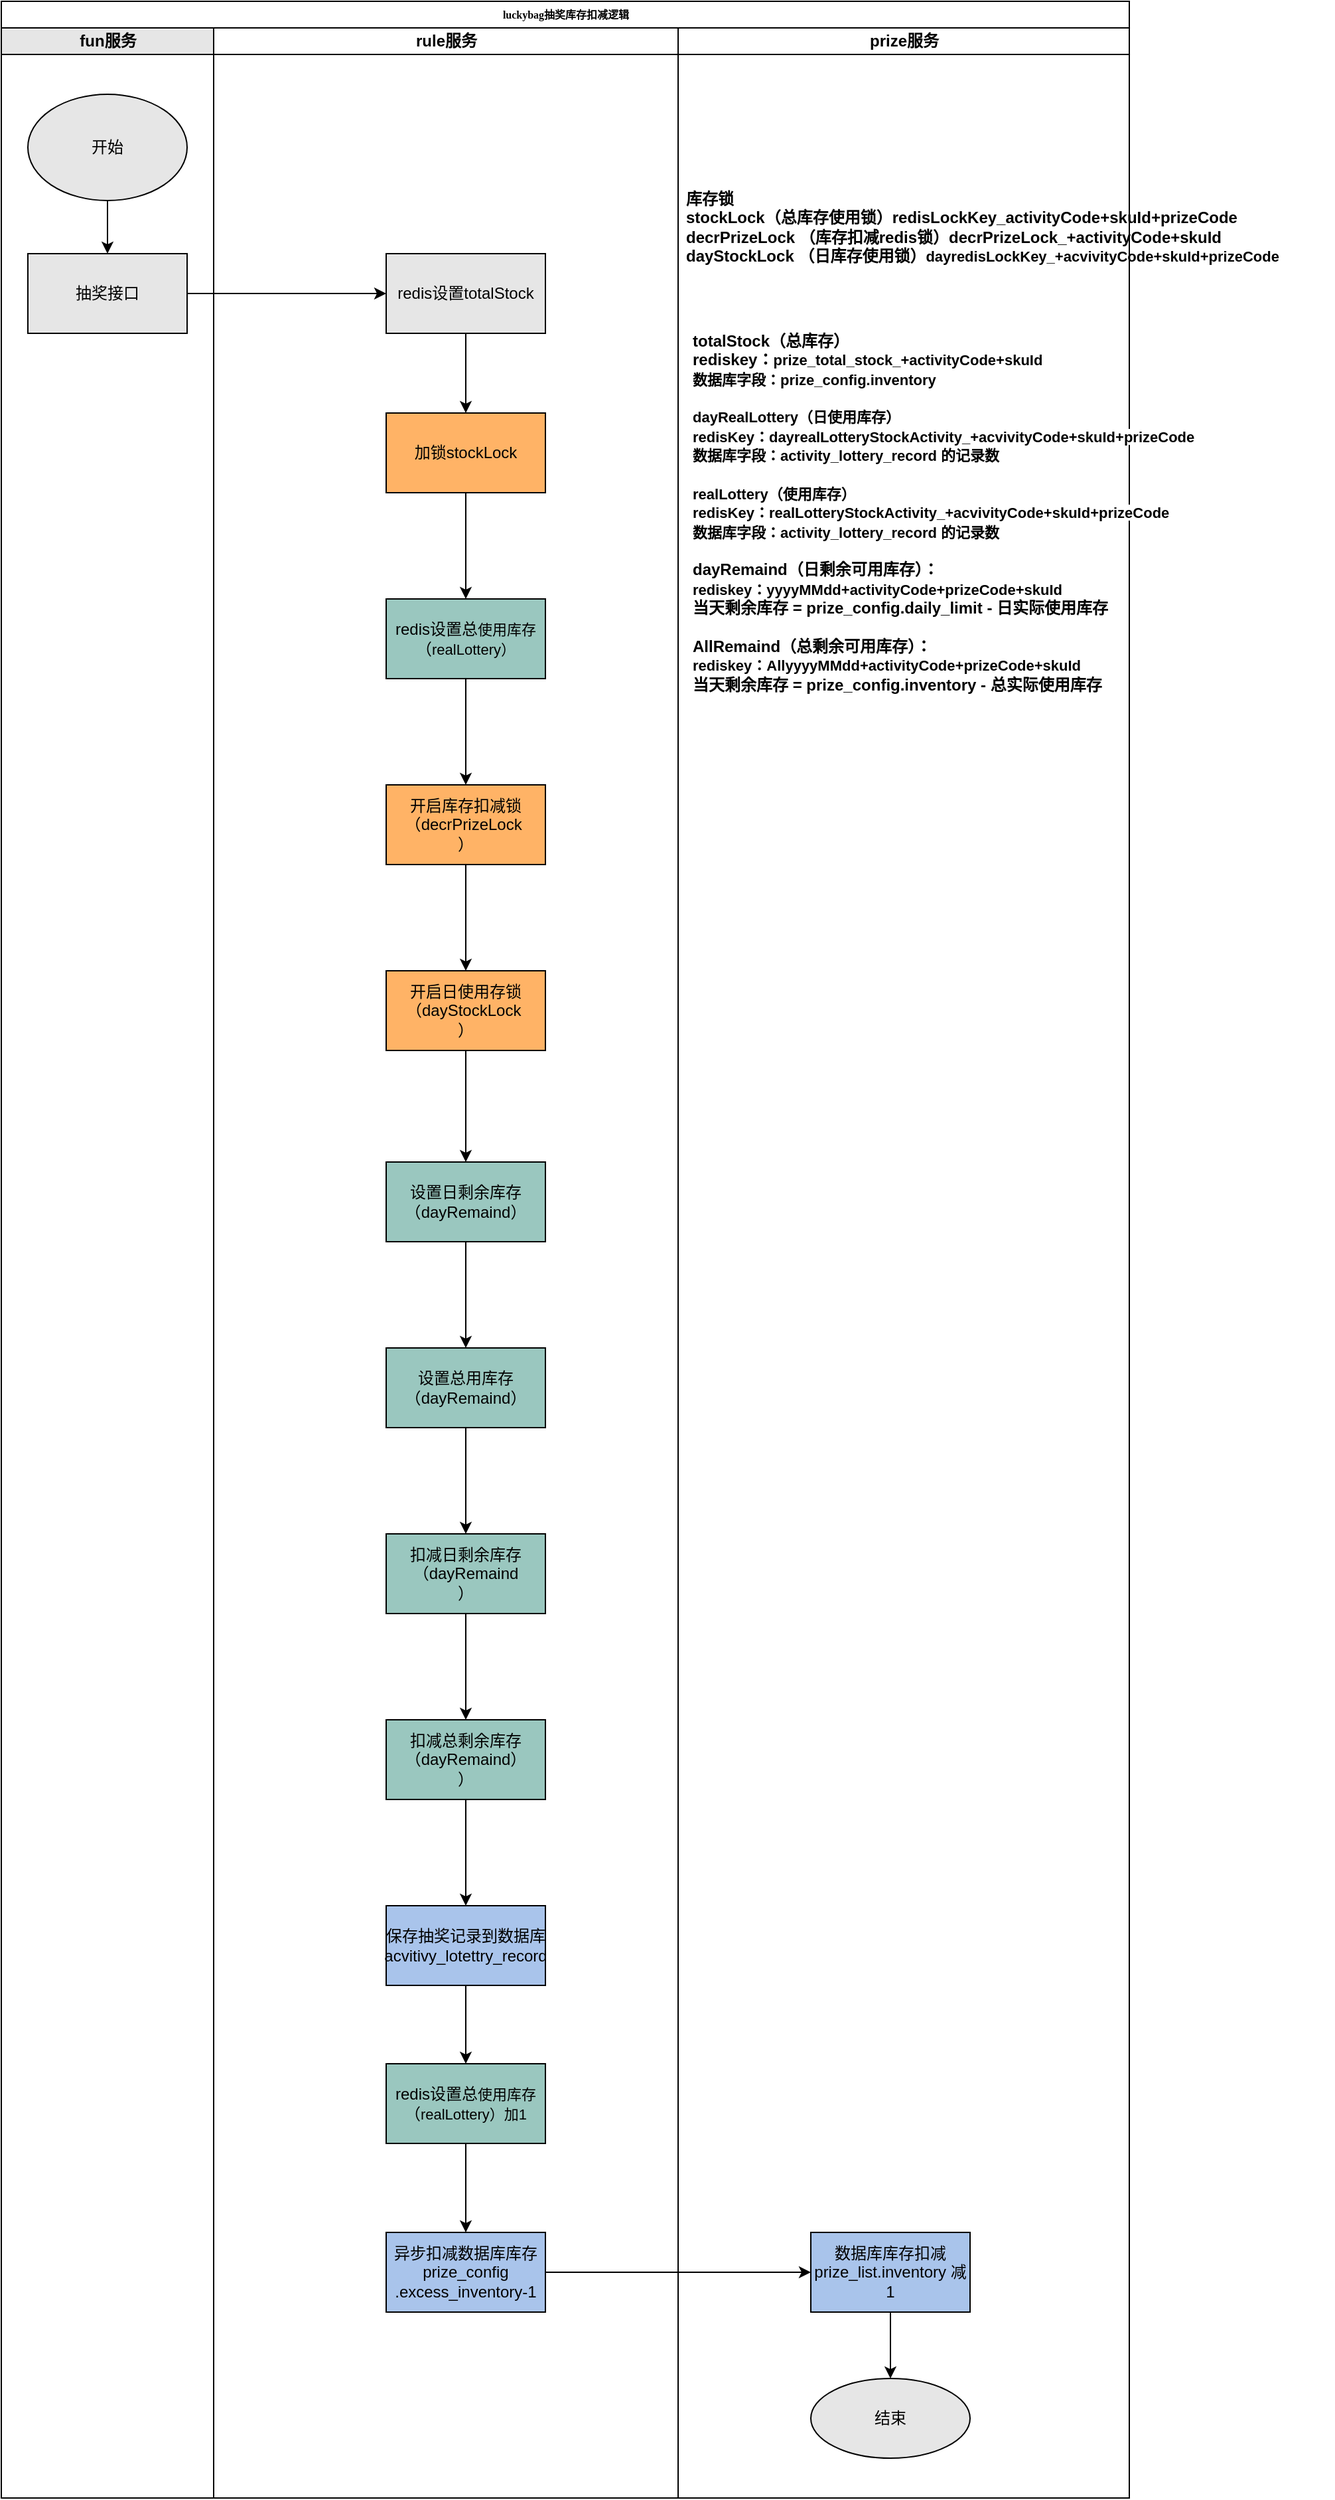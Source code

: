 <mxfile version="20.0.1" type="github">
  <diagram id="sZI65Uj9NjAEQiZpMJKy" name="Page-1">
    <mxGraphModel dx="2244" dy="848" grid="1" gridSize="10" guides="1" tooltips="1" connect="1" arrows="1" fold="1" page="1" pageScale="1" pageWidth="827" pageHeight="1169" math="0" shadow="0">
      <root>
        <mxCell id="0" />
        <mxCell id="1" parent="0" />
        <mxCell id="4SsD0M4iGC2hWyV5Uwjt-1" value="luckybag抽奖库存扣减逻辑" style="swimlane;html=1;childLayout=stackLayout;startSize=20;rounded=0;shadow=0;labelBackgroundColor=none;strokeWidth=1;fontFamily=Verdana;fontSize=8;align=center;" vertex="1" parent="1">
          <mxGeometry x="70" y="50" width="850" height="1880" as="geometry" />
        </mxCell>
        <mxCell id="4SsD0M4iGC2hWyV5Uwjt-2" value="fun服务" style="swimlane;html=1;startSize=20;fillColor=#E6E6E6;" vertex="1" parent="4SsD0M4iGC2hWyV5Uwjt-1">
          <mxGeometry y="20" width="160" height="1860" as="geometry" />
        </mxCell>
        <mxCell id="4SsD0M4iGC2hWyV5Uwjt-3" style="edgeStyle=orthogonalEdgeStyle;rounded=0;orthogonalLoop=1;jettySize=auto;html=1;exitX=0.5;exitY=1;exitDx=0;exitDy=0;entryX=0.5;entryY=0;entryDx=0;entryDy=0;" edge="1" parent="4SsD0M4iGC2hWyV5Uwjt-2" source="4SsD0M4iGC2hWyV5Uwjt-4" target="4SsD0M4iGC2hWyV5Uwjt-5">
          <mxGeometry relative="1" as="geometry" />
        </mxCell>
        <mxCell id="4SsD0M4iGC2hWyV5Uwjt-4" value="开始" style="ellipse;whiteSpace=wrap;html=1;fillColor=#E6E6E6;" vertex="1" parent="4SsD0M4iGC2hWyV5Uwjt-2">
          <mxGeometry x="20" y="50" width="120" height="80" as="geometry" />
        </mxCell>
        <mxCell id="4SsD0M4iGC2hWyV5Uwjt-5" value="抽奖接口" style="whiteSpace=wrap;html=1;fillColor=#E6E6E6;" vertex="1" parent="4SsD0M4iGC2hWyV5Uwjt-2">
          <mxGeometry x="20" y="170" width="120" height="60" as="geometry" />
        </mxCell>
        <mxCell id="4SsD0M4iGC2hWyV5Uwjt-6" value="rule服务" style="swimlane;html=1;startSize=20;" vertex="1" parent="4SsD0M4iGC2hWyV5Uwjt-1">
          <mxGeometry x="160" y="20" width="350" height="1860" as="geometry" />
        </mxCell>
        <mxCell id="4SsD0M4iGC2hWyV5Uwjt-7" value="redis设置totalStock" style="whiteSpace=wrap;html=1;fillColor=#E6E6E6;" vertex="1" parent="4SsD0M4iGC2hWyV5Uwjt-6">
          <mxGeometry x="130" y="170" width="120" height="60" as="geometry" />
        </mxCell>
        <mxCell id="4SsD0M4iGC2hWyV5Uwjt-8" value="异步扣减数据库库存&lt;br&gt;prize_config&lt;br&gt;.excess_inventory-1" style="whiteSpace=wrap;html=1;fillColor=#A9C4EB;" vertex="1" parent="4SsD0M4iGC2hWyV5Uwjt-6">
          <mxGeometry x="130" y="1660" width="120" height="60" as="geometry" />
        </mxCell>
        <mxCell id="4SsD0M4iGC2hWyV5Uwjt-9" style="edgeStyle=orthogonalEdgeStyle;rounded=0;orthogonalLoop=1;jettySize=auto;html=1;" edge="1" parent="4SsD0M4iGC2hWyV5Uwjt-6" source="4SsD0M4iGC2hWyV5Uwjt-10" target="4SsD0M4iGC2hWyV5Uwjt-8">
          <mxGeometry relative="1" as="geometry" />
        </mxCell>
        <mxCell id="4SsD0M4iGC2hWyV5Uwjt-10" value="&lt;span style=&quot;&quot;&gt;redis设置总&lt;/span&gt;&lt;span style=&quot;font-size: 11px; text-align: left;&quot;&gt;使用库存&lt;/span&gt;&lt;span style=&quot;&quot;&gt;（&lt;/span&gt;&lt;span style=&quot;font-size: 11px; text-align: left;&quot;&gt;realLottery）加1&lt;/span&gt;" style="whiteSpace=wrap;html=1;fillColor=#9AC7BF;" vertex="1" parent="4SsD0M4iGC2hWyV5Uwjt-6">
          <mxGeometry x="130" y="1533" width="120" height="60" as="geometry" />
        </mxCell>
        <mxCell id="4SsD0M4iGC2hWyV5Uwjt-11" value="prize服务" style="swimlane;html=1;startSize=20;" vertex="1" parent="4SsD0M4iGC2hWyV5Uwjt-1">
          <mxGeometry x="510" y="20" width="340" height="1860" as="geometry" />
        </mxCell>
        <mxCell id="4SsD0M4iGC2hWyV5Uwjt-12" value="" style="edgeStyle=orthogonalEdgeStyle;rounded=0;orthogonalLoop=1;jettySize=auto;html=1;" edge="1" parent="4SsD0M4iGC2hWyV5Uwjt-11" source="4SsD0M4iGC2hWyV5Uwjt-13" target="4SsD0M4iGC2hWyV5Uwjt-14">
          <mxGeometry relative="1" as="geometry" />
        </mxCell>
        <mxCell id="4SsD0M4iGC2hWyV5Uwjt-13" value="数据库库存扣减&lt;br&gt;prize_list.inventory 减1" style="whiteSpace=wrap;html=1;fillColor=#A9C4EB;" vertex="1" parent="4SsD0M4iGC2hWyV5Uwjt-11">
          <mxGeometry x="100" y="1660" width="120" height="60" as="geometry" />
        </mxCell>
        <mxCell id="4SsD0M4iGC2hWyV5Uwjt-14" value="结束" style="ellipse;whiteSpace=wrap;html=1;fillColor=#E6E6E6;" vertex="1" parent="4SsD0M4iGC2hWyV5Uwjt-11">
          <mxGeometry x="100" y="1770" width="120" height="60" as="geometry" />
        </mxCell>
        <mxCell id="4SsD0M4iGC2hWyV5Uwjt-15" value="" style="edgeStyle=orthogonalEdgeStyle;rounded=0;orthogonalLoop=1;jettySize=auto;html=1;" edge="1" parent="4SsD0M4iGC2hWyV5Uwjt-1" source="4SsD0M4iGC2hWyV5Uwjt-8" target="4SsD0M4iGC2hWyV5Uwjt-13">
          <mxGeometry relative="1" as="geometry" />
        </mxCell>
        <mxCell id="4SsD0M4iGC2hWyV5Uwjt-16" value="" style="edgeStyle=orthogonalEdgeStyle;rounded=0;orthogonalLoop=1;jettySize=auto;html=1;" edge="1" parent="4SsD0M4iGC2hWyV5Uwjt-1" source="4SsD0M4iGC2hWyV5Uwjt-5" target="4SsD0M4iGC2hWyV5Uwjt-7">
          <mxGeometry relative="1" as="geometry" />
        </mxCell>
        <mxCell id="4SsD0M4iGC2hWyV5Uwjt-17" value="&lt;b&gt;totalStock（总库存）&lt;br&gt;&lt;span style=&quot;&quot;&gt; &lt;/span&gt;&lt;span style=&quot;&quot;&gt; &lt;/span&gt;rediskey：&lt;span style=&quot;font-size: 11px;&quot;&gt;prize_total_stock_+activityCode+skuId&lt;br&gt;&lt;span style=&quot;&quot;&gt; &lt;/span&gt;&lt;span style=&quot;&quot;&gt; &lt;/span&gt;数据库字段：prize_config.inventory&lt;br&gt;&lt;/span&gt;&lt;span style=&quot;font-size: 11px; background-color: rgb(255, 255, 255);&quot;&gt;&lt;br&gt;&lt;/span&gt;&lt;span style=&quot;font-size: 11px;&quot;&gt;dayRealLottery（日使用库存）&lt;br&gt;&lt;/span&gt;&lt;span style=&quot;font-size: 11px; background-color: rgb(255, 255, 255);&quot;&gt;redisKey：dayrealLotteryStockActivity_+acvivityCode+skuId+prizeCode&lt;br&gt;数据库字段：activity_lottery_record 的记录数&lt;br&gt;&lt;/span&gt;&lt;span style=&quot;font-size: 11px; background-color: rgb(255, 255, 255);&quot;&gt;&lt;br&gt;&lt;/span&gt;&lt;span style=&quot;font-size: 11px;&quot;&gt;realLottery（使用库存）&lt;br&gt;&lt;/span&gt;&lt;span style=&quot;font-size: 11px; background-color: rgb(255, 255, 255);&quot;&gt;redisKey：realLotteryStockActivity_+acvivityCode+skuId+prizeCode&lt;br&gt;数据库字段：activity_lottery_record 的记录数&lt;/span&gt;&lt;span style=&quot;font-size: 11px; background-color: rgb(255, 255, 255);&quot;&gt;&lt;br&gt;&lt;br&gt;&lt;/span&gt;&lt;span style=&quot;text-align: center;&quot;&gt;dayRemaind（日剩余可用库存）：&lt;br&gt;&lt;/span&gt;&lt;span style=&quot;font-size: 11px; background-color: rgb(255, 255, 255);&quot;&gt;rediskey：&lt;/span&gt;&lt;span style=&quot;font-size: 11px; text-align: center;&quot;&gt;yyyyMMdd+activityCode+prizeCode+skuId&lt;/span&gt;&lt;span style=&quot;text-align: center;&quot;&gt;&lt;br&gt;&lt;/span&gt;&lt;span style=&quot;text-align: center;&quot;&gt;当天剩余库存 = prize_config.daily_limit - 日实际使用库存&lt;br&gt;&lt;/span&gt;&lt;span style=&quot;font-size: 11px; background-color: rgb(255, 255, 255);&quot;&gt;&lt;br&gt;&lt;/span&gt;&lt;span style=&quot;text-align: center;&quot;&gt;All&lt;/span&gt;&lt;span style=&quot;text-align: center;&quot;&gt;Remaind&lt;/span&gt;&lt;span style=&quot;text-align: center;&quot;&gt;（总剩余可用库存）：&lt;br&gt;&lt;/span&gt;&lt;span style=&quot;font-size: 11px; background-color: rgb(255, 255, 255);&quot;&gt;rediskey：All&lt;/span&gt;&lt;span style=&quot;font-size: 11px; text-align: center;&quot;&gt;yyyyMMdd+activityCode+prizeCode+skuId&lt;/span&gt;&lt;span style=&quot;text-align: center;&quot;&gt;&lt;br&gt;&lt;/span&gt;&lt;span style=&quot;text-align: center;&quot;&gt;当天剩余库存 = prize_config.inventory - 总实际使用库存&lt;/span&gt;&lt;/b&gt;&lt;span style=&quot;font-size: 11px; background-color: rgb(255, 255, 255);&quot;&gt;&lt;br&gt;&lt;/span&gt;" style="text;html=1;align=left;verticalAlign=middle;resizable=0;points=[];autosize=1;strokeColor=none;fillColor=none;" vertex="1" parent="1">
          <mxGeometry x="589" y="300" width="430" height="270" as="geometry" />
        </mxCell>
        <mxCell id="4SsD0M4iGC2hWyV5Uwjt-18" value="&lt;span style=&quot;&quot;&gt; &lt;/span&gt;&lt;span style=&quot;&quot;&gt; &lt;/span&gt;&lt;span style=&quot;&quot;&gt; &lt;/span&gt;&lt;span style=&quot;&quot;&gt; &lt;/span&gt;&lt;span style=&quot;&quot;&gt; &lt;/span&gt;&lt;span style=&quot;&quot;&gt; &lt;/span&gt;&lt;b&gt;库存锁&lt;br&gt;stockLock（总库存使用锁）redisLockKey_activityCode+skuId+prizeCode&lt;br&gt;decrPrizeLock （库存扣减redis锁）decrPrizeLock_+activityCode+skuId&lt;br&gt;dayStockLock （日库存使用锁）&lt;span style=&quot;font-size: 11px; text-align: center;&quot;&gt;dayredisLockKey_+acvivityCode+skuId+prizeCode&lt;/span&gt;&lt;/b&gt;" style="text;html=1;align=left;verticalAlign=middle;resizable=0;points=[];autosize=1;strokeColor=none;fillColor=none;" vertex="1" parent="1">
          <mxGeometry x="584" y="190" width="490" height="60" as="geometry" />
        </mxCell>
        <mxCell id="4SsD0M4iGC2hWyV5Uwjt-19" value="" style="edgeStyle=orthogonalEdgeStyle;rounded=0;orthogonalLoop=1;jettySize=auto;html=1;" edge="1" parent="1" source="4SsD0M4iGC2hWyV5Uwjt-20" target="4SsD0M4iGC2hWyV5Uwjt-23">
          <mxGeometry relative="1" as="geometry" />
        </mxCell>
        <mxCell id="4SsD0M4iGC2hWyV5Uwjt-20" value="加锁&lt;span style=&quot;&quot;&gt;stockLock&lt;/span&gt;" style="whiteSpace=wrap;html=1;fillColor=#FFB366;" vertex="1" parent="1">
          <mxGeometry x="360" y="360" width="120" height="60" as="geometry" />
        </mxCell>
        <mxCell id="4SsD0M4iGC2hWyV5Uwjt-21" value="" style="edgeStyle=orthogonalEdgeStyle;rounded=0;orthogonalLoop=1;jettySize=auto;html=1;" edge="1" parent="1" source="4SsD0M4iGC2hWyV5Uwjt-7" target="4SsD0M4iGC2hWyV5Uwjt-20">
          <mxGeometry relative="1" as="geometry" />
        </mxCell>
        <mxCell id="4SsD0M4iGC2hWyV5Uwjt-22" value="" style="edgeStyle=orthogonalEdgeStyle;rounded=0;orthogonalLoop=1;jettySize=auto;html=1;" edge="1" parent="1" source="4SsD0M4iGC2hWyV5Uwjt-23" target="4SsD0M4iGC2hWyV5Uwjt-25">
          <mxGeometry relative="1" as="geometry" />
        </mxCell>
        <mxCell id="4SsD0M4iGC2hWyV5Uwjt-23" value="redis设置总&lt;span style=&quot;font-size: 11px; text-align: left;&quot;&gt;使用库存&lt;/span&gt;（&lt;span style=&quot;font-size: 11px; text-align: left;&quot;&gt;realLottery）&lt;/span&gt;" style="whiteSpace=wrap;html=1;fillColor=#9AC7BF;" vertex="1" parent="1">
          <mxGeometry x="360" y="500" width="120" height="60" as="geometry" />
        </mxCell>
        <mxCell id="4SsD0M4iGC2hWyV5Uwjt-24" value="" style="edgeStyle=orthogonalEdgeStyle;rounded=0;orthogonalLoop=1;jettySize=auto;html=1;" edge="1" parent="1" source="4SsD0M4iGC2hWyV5Uwjt-25" target="4SsD0M4iGC2hWyV5Uwjt-27">
          <mxGeometry relative="1" as="geometry" />
        </mxCell>
        <mxCell id="4SsD0M4iGC2hWyV5Uwjt-25" value="开启库存扣减锁（&lt;span style=&quot;text-align: left;&quot;&gt;decrPrizeLock&amp;nbsp;&lt;/span&gt;&lt;br&gt;）" style="whiteSpace=wrap;html=1;fillColor=#FFB366;" vertex="1" parent="1">
          <mxGeometry x="360" y="640" width="120" height="60" as="geometry" />
        </mxCell>
        <mxCell id="4SsD0M4iGC2hWyV5Uwjt-26" value="" style="edgeStyle=orthogonalEdgeStyle;rounded=0;orthogonalLoop=1;jettySize=auto;html=1;" edge="1" parent="1" source="4SsD0M4iGC2hWyV5Uwjt-27" target="4SsD0M4iGC2hWyV5Uwjt-29">
          <mxGeometry relative="1" as="geometry" />
        </mxCell>
        <mxCell id="4SsD0M4iGC2hWyV5Uwjt-27" value="开启日使用存锁（&lt;span style=&quot;text-align: left;&quot;&gt;dayStockLock&amp;nbsp;&lt;/span&gt;&lt;br&gt;）" style="whiteSpace=wrap;html=1;fillColor=#FFB366;" vertex="1" parent="1">
          <mxGeometry x="360" y="780" width="120" height="60" as="geometry" />
        </mxCell>
        <mxCell id="4SsD0M4iGC2hWyV5Uwjt-28" value="" style="edgeStyle=orthogonalEdgeStyle;rounded=0;orthogonalLoop=1;jettySize=auto;html=1;" edge="1" parent="1" source="4SsD0M4iGC2hWyV5Uwjt-29" target="4SsD0M4iGC2hWyV5Uwjt-31">
          <mxGeometry relative="1" as="geometry" />
        </mxCell>
        <mxCell id="4SsD0M4iGC2hWyV5Uwjt-29" value="设置日剩余库存（&lt;span style=&quot;&quot;&gt;dayRemaind&lt;/span&gt;）" style="whiteSpace=wrap;html=1;fillColor=#9AC7BF;" vertex="1" parent="1">
          <mxGeometry x="360" y="924" width="120" height="60" as="geometry" />
        </mxCell>
        <mxCell id="4SsD0M4iGC2hWyV5Uwjt-30" value="" style="edgeStyle=orthogonalEdgeStyle;rounded=0;orthogonalLoop=1;jettySize=auto;html=1;" edge="1" parent="1" source="4SsD0M4iGC2hWyV5Uwjt-31" target="4SsD0M4iGC2hWyV5Uwjt-33">
          <mxGeometry relative="1" as="geometry" />
        </mxCell>
        <mxCell id="4SsD0M4iGC2hWyV5Uwjt-31" value="&lt;span style=&quot;&quot;&gt;设置总用库存（&lt;/span&gt;&lt;span style=&quot;&quot;&gt;dayRemaind&lt;/span&gt;&lt;span style=&quot;&quot;&gt;）&lt;/span&gt;" style="whiteSpace=wrap;html=1;fillColor=#9AC7BF;" vertex="1" parent="1">
          <mxGeometry x="360" y="1064" width="120" height="60" as="geometry" />
        </mxCell>
        <mxCell id="4SsD0M4iGC2hWyV5Uwjt-32" value="" style="edgeStyle=orthogonalEdgeStyle;rounded=0;orthogonalLoop=1;jettySize=auto;html=1;" edge="1" parent="1" source="4SsD0M4iGC2hWyV5Uwjt-33" target="4SsD0M4iGC2hWyV5Uwjt-35">
          <mxGeometry relative="1" as="geometry" />
        </mxCell>
        <mxCell id="4SsD0M4iGC2hWyV5Uwjt-33" value="扣减日剩余库存（dayRemaind&lt;br&gt;）" style="whiteSpace=wrap;html=1;fillColor=#9AC7BF;" vertex="1" parent="1">
          <mxGeometry x="360" y="1204" width="120" height="60" as="geometry" />
        </mxCell>
        <mxCell id="4SsD0M4iGC2hWyV5Uwjt-34" value="" style="edgeStyle=orthogonalEdgeStyle;rounded=0;orthogonalLoop=1;jettySize=auto;html=1;" edge="1" parent="1" source="4SsD0M4iGC2hWyV5Uwjt-35" target="4SsD0M4iGC2hWyV5Uwjt-37">
          <mxGeometry relative="1" as="geometry" />
        </mxCell>
        <mxCell id="4SsD0M4iGC2hWyV5Uwjt-35" value="扣减总剩余库存（dayRemaind）&lt;br&gt;）" style="whiteSpace=wrap;html=1;fillColor=#9AC7BF;" vertex="1" parent="1">
          <mxGeometry x="360" y="1344" width="120" height="60" as="geometry" />
        </mxCell>
        <mxCell id="4SsD0M4iGC2hWyV5Uwjt-36" style="edgeStyle=orthogonalEdgeStyle;rounded=0;orthogonalLoop=1;jettySize=auto;html=1;entryX=0.5;entryY=0;entryDx=0;entryDy=0;" edge="1" parent="1" source="4SsD0M4iGC2hWyV5Uwjt-37" target="4SsD0M4iGC2hWyV5Uwjt-10">
          <mxGeometry relative="1" as="geometry" />
        </mxCell>
        <mxCell id="4SsD0M4iGC2hWyV5Uwjt-37" value="保存抽奖记录到数据库acvitivy_lotettry_record" style="whiteSpace=wrap;html=1;fillColor=#A9C4EB;" vertex="1" parent="1">
          <mxGeometry x="360" y="1484" width="120" height="60" as="geometry" />
        </mxCell>
      </root>
    </mxGraphModel>
  </diagram>
</mxfile>
